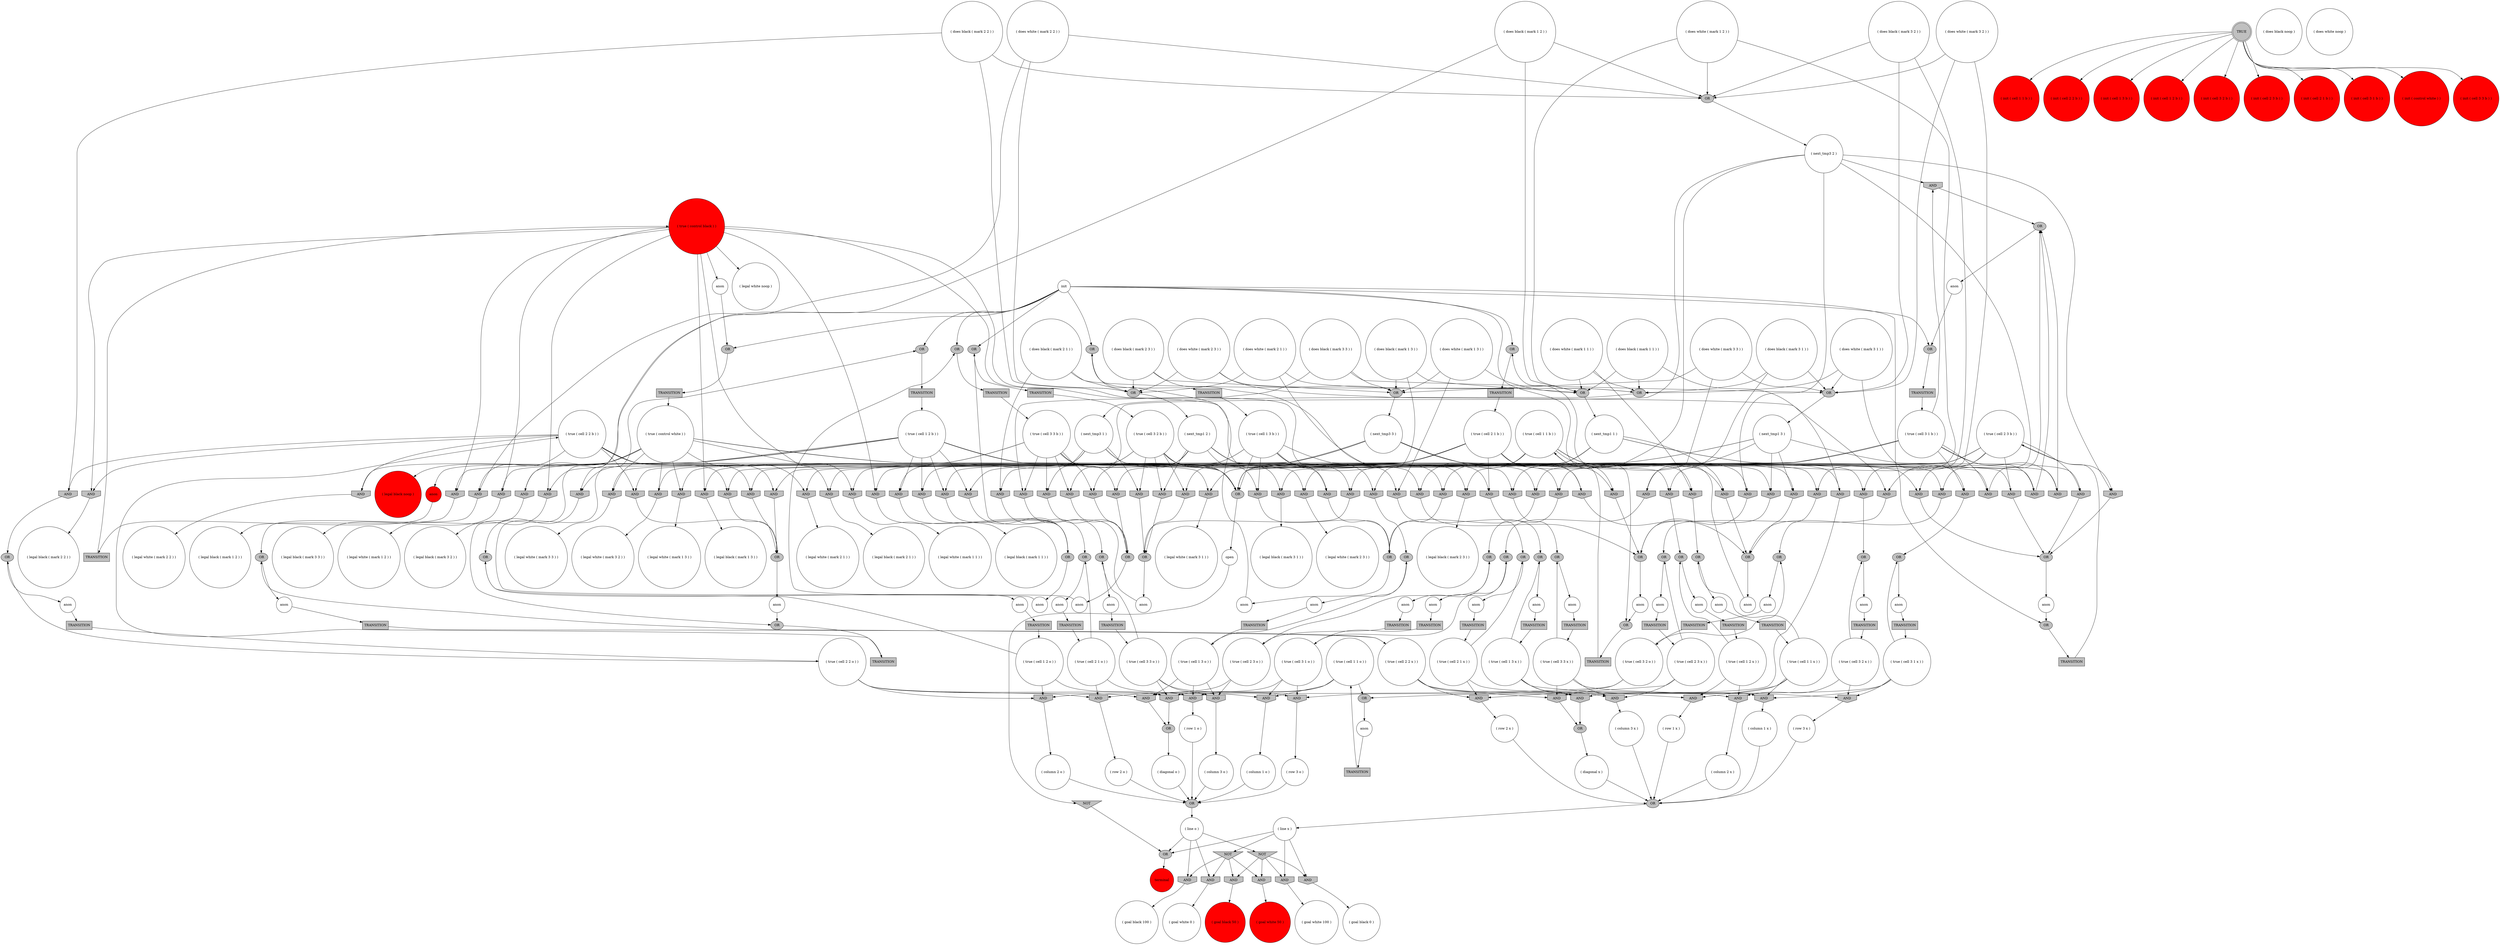 digraph propNet
{
	"@19b7f9a"[shape=invhouse, style= filled, fillcolor=grey, label="AND"]; "@19b7f9a"->"@16a06cf"; 
	"@1636b61"[shape=invhouse, style= filled, fillcolor=grey, label="AND"]; "@1636b61"->"@30773f"; 
	"@1951b97"[shape=invhouse, style= filled, fillcolor=grey, label="AND"]; "@1951b97"->"@a7f5"; 
	"@1d727d4"[shape=ellipse, style= filled, fillcolor=grey, label="OR"]; "@1d727d4"->"@19074c2"; 
	"@1f0bdf4"[shape=invhouse, style= filled, fillcolor=grey, label="AND"]; "@1f0bdf4"->"@1ad2557"; 
	"@137b73f"[shape=circle, style= filled, fillcolor=white, label="( does black ( mark 1 2 ) )"]; "@137b73f"->"@1646f34"; "@137b73f"->"@175a603"; "@137b73f"->"@972e9c"; 
	"@d812d2"[shape=circle, style= filled, fillcolor=white, label="( legal white ( mark 1 1 ) )"]; 
	"@972e9c"[shape=ellipse, style= filled, fillcolor=grey, label="OR"]; "@972e9c"->"@181e4b"; 
	"@37383c"[shape=invhouse, style= filled, fillcolor=grey, label="AND"]; "@37383c"->"@1d1c17a"; 
	"@1602d6e"[shape=ellipse, style= filled, fillcolor=grey, label="OR"]; "@1602d6e"->"@531a79"; 
	"@a318ac"[shape=circle, style= filled, fillcolor=white, label="( true ( cell 1 1 x ) )"]; "@a318ac"->"@f6fe87"; "@a318ac"->"@13757c0"; "@a318ac"->"@194c47c"; "@a318ac"->"@16c8f44"; 
	"@14d404"[shape=box, style= filled, fillcolor=grey, label="TRANSITION"]; "@14d404"->"@5d6e1c"; 
	"@8ac29b"[shape=circle, style= filled, fillcolor=white, label="( column 2 x )"]; "@8ac29b"->"@1f5f911"; 
	"@1821397"[shape=ellipse, style= filled, fillcolor=grey, label="OR"]; "@1821397"->"@1a954fd"; 
	"@136b721"[shape=invhouse, style= filled, fillcolor=grey, label="AND"]; "@136b721"->"@48c113"; 
	"@1b041a7"[shape=invhouse, style= filled, fillcolor=grey, label="AND"]; "@1b041a7"->"@b83a13"; 
	"@8c4694"[shape=invhouse, style= filled, fillcolor=grey, label="AND"]; "@8c4694"->"@f89f7c"; 
	"@177856a"[shape=invhouse, style= filled, fillcolor=grey, label="AND"]; "@177856a"->"@1e9772a"; 
	"@ea32ca"[shape=circle, style= filled, fillcolor=white, label="( legal black ( mark 1 2 ) )"]; 
	"@a33e83"[shape=box, style= filled, fillcolor=grey, label="TRANSITION"]; "@a33e83"->"@a318ac"; 
	"@fdbcdd"[shape=ellipse, style= filled, fillcolor=grey, label="OR"]; "@fdbcdd"->"@139b68c"; 
	"@1749554"[shape=invhouse, style= filled, fillcolor=grey, label="AND"]; "@1749554"->"@fdbcdd"; 
	"@1ab9389"[shape=invhouse, style= filled, fillcolor=grey, label="AND"]; "@1ab9389"->"@139eef9"; 
	"@e218c7"[shape=ellipse, style= filled, fillcolor=grey, label="OR"]; "@e218c7"->"@d1d98"; 
	"@1e955cf"[shape=circle, style= filled, fillcolor=red, label="( goal black 50 )"]; 
	"@181e1a7"[shape=invhouse, style= filled, fillcolor=grey, label="AND"]; "@181e1a7"->"@a53597"; 
	"@141eb66"[shape=circle, style= filled, fillcolor=white, label="( legal black ( mark 1 3 ) )"]; 
	"@16c8f44"[shape=invhouse, style= filled, fillcolor=grey, label="AND"]; "@16c8f44"->"@11b314f"; 
	"@3f8616"[shape=circle, style= filled, fillcolor=white, label="( true ( cell 3 2 x ) )"]; "@3f8616"->"@7e337"; "@3f8616"->"@e59b07"; "@3f8616"->"@8df779"; 
	"@9f5cb6"[shape=circle, style= filled, fillcolor=white, label="( true ( cell 3 1 o ) )"]; "@9f5cb6"->"@11714e3"; "@9f5cb6"->"@1ba1b63"; "@9f5cb6"->"@48c113"; "@9f5cb6"->"@834b4e"; 
	"@1078d2e"[shape=invhouse, style= filled, fillcolor=grey, label="AND"]; "@1078d2e"->"@1e9772a"; 
	"@531a79"[shape=circle, style= filled, fillcolor=white, label="anon"]; "@531a79"->"@6ff338"; 
	"@c9d0e3"[shape=invhouse, style= filled, fillcolor=grey, label="AND"]; "@c9d0e3"->"@1d3b923"; 
	"@812eaa"[shape=circle, style= filled, fillcolor=white, label="( true ( cell 1 3 x ) )"]; "@812eaa"->"@59ffda"; "@812eaa"->"@194c47c"; "@812eaa"->"@15982a3"; "@812eaa"->"@14a10c6"; 
	"@b30a98"[shape=invhouse, style= filled, fillcolor=grey, label="AND"]; "@b30a98"->"@18ff13e"; 
	"@86424"[shape=circle, style= filled, fillcolor=white, label="( row 2 o )"]; "@86424"->"@480991"; 
	"@199bbb5"[shape=ellipse, style= filled, fillcolor=grey, label="OR"]; "@199bbb5"->"@103e35c"; 
	"@2bd204"[shape=invhouse, style= filled, fillcolor=grey, label="AND"]; "@2bd204"->"@eb5875"; 
	"@1552365"[shape=box, style= filled, fillcolor=grey, label="TRANSITION"]; "@1552365"->"@73c9f9"; 
	"@44a675"[shape=box, style= filled, fillcolor=grey, label="TRANSITION"]; "@44a675"->"@15a1afb"; 
	"@a09e93"[shape=circle, style= filled, fillcolor=white, label="( true ( cell 1 2 o ) )"]; "@a09e93"->"@163d7c6"; "@a09e93"->"@83ef4b"; "@a09e93"->"@1602d6e"; 
	"@18c59b8"[shape=invtriangle, style= filled, fillcolor=grey, label="NOT"]; "@18c59b8"->"@b3f92"; "@18c59b8"->"@9d0f46"; "@18c59b8"->"@1fe2fb2"; "@18c59b8"->"@52a1cf"; 
	"@f824c6"[shape=circle, style= filled, fillcolor=white, label="anon"]; "@f824c6"->"@1d727d4"; 
	"@13cc902"[shape=invhouse, style= filled, fillcolor=grey, label="AND"]; "@13cc902"->"@5f97fb"; 
	"@40e000"[shape=ellipse, style= filled, fillcolor=grey, label="OR"]; "@40e000"->"@28a5f0"; 
	"@5d6e1c"[shape=circle, style= filled, fillcolor=white, label="( true ( cell 2 2 b ) )"]; "@5d6e1c"->"@1951b97"; "@5d6e1c"->"@6fbf0a"; "@5d6e1c"->"@1e07666"; "@5d6e1c"->"@166cda1"; "@5d6e1c"->"@8c4694"; "@5d6e1c"->"@1630e58"; "@5d6e1c"->"@11a4866"; "@5d6e1c"->"@c7b61"; "@5d6e1c"->"@863de9"; 
	"@e8a8ad"[shape=circle, style= filled, fillcolor=white, label="( next_tmp3 2 )"]; "@e8a8ad"->"@d84d39"; "@e8a8ad"->"@19b7f9a"; "@e8a8ad"->"@12d2e3"; "@e8a8ad"->"@18ec67a"; "@e8a8ad"->"@19c8b1"; "@e8a8ad"->"@b30a98"; 
	"@1d2db98"[shape=ellipse, style= filled, fillcolor=grey, label="OR"]; "@1d2db98"->"@965226"; 
	"@1eb07a7"[shape=circle, style= filled, fillcolor=white, label="( true ( cell 1 1 o ) )"]; "@1eb07a7"->"@fdbcdd"; "@1eb07a7"->"@83ef4b"; "@1eb07a7"->"@834b4e"; "@1eb07a7"->"@47a9da"; 
	"@1534f1f"[shape=box, style= filled, fillcolor=grey, label="TRANSITION"]; "@1534f1f"->"@3f8616"; 
	"@b1847"[shape=invhouse, style= filled, fillcolor=grey, label="AND"]; "@b1847"->"@1821397"; 
	"@1fe2fb2"[shape=invhouse, style= filled, fillcolor=grey, label="AND"]; "@1fe2fb2"->"@180b341"; 
	"@3d2673"[shape=circle, style= filled, fillcolor=white, label="( true ( cell 1 1 b ) )"]; "@3d2673"->"@1749554"; "@3d2673"->"@704fb1"; "@3d2673"->"@18ec67a"; "@3d2673"->"@161d9d4"; "@3d2673"->"@181e1a7"; "@3d2673"->"@b8e46e"; "@3d2673"->"@6b2d23"; "@3d2673"->"@1630e58"; "@3d2673"->"@1d0f0af"; 
	"@1795529"[shape=circle, style= filled, fillcolor=white, label="( true ( cell 3 1 b ) )"]; "@1795529"->"@d44524"; "@1795529"->"@19b7f9a"; "@1795529"->"@136b721"; "@1795529"->"@5a67a0"; "@1795529"->"@e90383"; "@1795529"->"@1630e58"; "@1795529"->"@cbdb60"; "@1795529"->"@14eeca2"; "@1795529"->"@8ad554"; 
	"@603a30"[shape=circle, style= filled, fillcolor=white, label="( row 1 x )"]; "@603a30"->"@1f5f911"; 
	"@1646f34"[shape=invhouse, style= filled, fillcolor=grey, label="AND"]; "@1646f34"->"@1602d6e"; 
	"@1bdb3ec"[shape=circle, style= filled, fillcolor=white, label="( next_tmp3 1 )"]; "@1bdb3ec"->"@e0e988"; "@1bdb3ec"->"@1a4229d"; "@1bdb3ec"->"@15f1de"; "@1bdb3ec"->"@b1847"; "@1bdb3ec"->"@c7b61"; "@1bdb3ec"->"@41430c"; 
	"@1a165f0"[shape=box, style= filled, fillcolor=grey, label="TRANSITION"]; "@1a165f0"->"@b5a314"; 
	"@b29ce0"[shape=box, style= filled, fillcolor=grey, label="TRANSITION"]; "@b29ce0"->"@699af7"; 
	"@181e4b"[shape=circle, style= filled, fillcolor=white, label="( next_tmp1 1 )"]; "@181e4b"->"@8c4694"; "@181e4b"->"@c9d0e3"; "@181e4b"->"@30caac"; "@181e4b"->"@8ad554"; "@181e4b"->"@2d8ef2"; "@181e4b"->"@2bd204"; 
	"@11b314f"[shape=ellipse, style= filled, fillcolor=grey, label="OR"]; "@11b314f"->"@f04f4d"; 
	"@589001"[shape=invhouse, style= filled, fillcolor=grey, label="AND"]; "@589001"->"@1d3b923"; 
	"@1495913"[shape=circle, style= filled, fillcolor=red, label="anon"]; "@1495913"->"@1ff8f96"; 
	"@1665b"[shape=circle, style= filled, fillcolor=red, label="( goal white 50 )"]; 
	"@dc7281"[shape=circle, style= filled, fillcolor=white, label="anon"]; "@dc7281"->"@2eab16"; 
	"@8e42d0"[shape=circle, style= filled, fillcolor=white, label="( true ( cell 3 3 x ) )"]; "@8e42d0"->"@e59b07"; "@8e42d0"->"@59ffda"; "@8e42d0"->"@16c8f44"; "@8e42d0"->"@11cbcb3"; 
	"@103e35c"[shape=circle, style= filled, fillcolor=white, label="( diagonal o )"]; "@103e35c"->"@480991"; 
	"@1174148"[shape=invhouse, style= filled, fillcolor=grey, label="AND"]; "@1174148"->"@7e337"; 
	"@17fc51f"[shape=invhouse, style= filled, fillcolor=grey, label="AND"]; "@17fc51f"->"@18ff13e"; 
	"@6ade09"[shape=circle, style= filled, fillcolor=white, label="( legal white ( mark 2 1 ) )"]; 
	"@191bbf6"[shape=ellipse, style= filled, fillcolor=grey, label="OR"]; "@191bbf6"->"@1bdb3ec"; 
	"@1ff8f96"[shape=box, style= filled, fillcolor=grey, label="TRANSITION"]; "@1ff8f96"->"@166f7a9"; 
	"@1747f1b"[shape=ellipse, style= filled, fillcolor=grey, label="OR"]; "@1747f1b"->"@12872ac"; 
	"@a8c0d9"[shape=circle, style= filled, fillcolor=white, label="( does white ( mark 3 1 ) )"]; "@a8c0d9"->"@10964ed"; "@a8c0d9"->"@191bbf6"; "@a8c0d9"->"@e90383"; 
	"@f6fe87"[shape=ellipse, style= filled, fillcolor=grey, label="OR"]; "@f6fe87"->"@b84409"; 
	"@518c22"[shape=circle, style= filled, fillcolor=white, label="( true ( cell 2 1 x ) )"]; "@518c22"->"@13757c0"; "@518c22"->"@1d2db98"; "@518c22"->"@14a2616"; 
	"@1b725c2"[shape=invhouse, style= filled, fillcolor=grey, label="AND"]; "@1b725c2"->"@1821397"; 
	"@1c877"[shape=invhouse, style= filled, fillcolor=grey, label="AND"]; "@1c877"->"@1cc2d78"; 
	"@174db03"[shape=circle, style= filled, fillcolor=white, label="( line x )"]; "@174db03"->"@54fd76"; "@174db03"->"@18c59b8"; "@174db03"->"@6d95c8"; "@174db03"->"@1f7f570"; 
	"@f2868a"[shape=invhouse, style= filled, fillcolor=grey, label="AND"]; "@f2868a"->"@16848e6"; 
	"@146ab3f"[shape=invhouse, style= filled, fillcolor=grey, label="AND"]; "@146ab3f"->"@c9d3a0"; 
	"@1f6a18b"[shape=circle, style= filled, fillcolor=red, label="( init ( cell 1 1 b ) )"]; 
	"@79ee07"[shape=circle, style= filled, fillcolor=white, label="( true ( cell 2 1 b ) )"]; "@79ee07"->"@b4de44"; "@79ee07"->"@1c6b167"; "@79ee07"->"@18f889b"; "@79ee07"->"@19c8b1"; "@79ee07"->"@589001"; "@79ee07"->"@c9d0e3"; "@79ee07"->"@1630e58"; "@79ee07"->"@37383c"; "@79ee07"->"@585287"; 
	"@7198f1"[shape=circle, style= filled, fillcolor=white, label="( does white ( mark 3 3 ) )"]; "@7198f1"->"@191c0a3"; "@7198f1"->"@10964ed"; "@7198f1"->"@1767e9"; 
	"@13a15ba"[shape=box, style= filled, fillcolor=grey, label="TRANSITION"]; "@13a15ba"->"@518c22"; 
	"@d64256"[shape=box, style= filled, fillcolor=grey, label="TRANSITION"]; "@d64256"->"@5d43b8"; 
	"@4c6ccd"[shape=ellipse, style= filled, fillcolor=grey, label="OR"]; "@4c6ccd"->"@17f5edb"; 
	"@1f7f570"[shape=ellipse, style= filled, fillcolor=grey, label="OR"]; "@1f7f570"->"@1b39921"; 
	"@d01c58"[shape=circle, style= filled, fillcolor=white, label="anon"]; "@d01c58"->"@10ac217"; 
	"@cabe5b"[shape=ellipse, style= filled, fillcolor=grey, label="OR"]; "@cabe5b"->"@7676df"; 
	"@1b39921"[shape=circle, style= filled, fillcolor=red, label="terminal"]; 
	"@14a33de"[shape=box, style= filled, fillcolor=grey, label="TRANSITION"]; "@14a33de"->"@8e42d0"; 
	"@c53250"[shape=invhouse, style= filled, fillcolor=grey, label="AND"]; "@c53250"->"@702d88"; 
	"@1b07b2a"[shape=circle, style= filled, fillcolor=white, label="( does black ( mark 2 1 ) )"]; "@1b07b2a"->"@e218c7"; "@1b07b2a"->"@191bbf6"; "@1b07b2a"->"@37383c"; 
	"@30caac"[shape=invhouse, style= filled, fillcolor=grey, label="AND"]; "@30caac"->"@702d88"; 
	"@1752fe8"[shape=box, style= filled, fillcolor=grey, label="TRANSITION"]; "@1752fe8"->"@d9cf50"; 
	"@699af7"[shape=circle, style= filled, fillcolor=white, label="( true ( control white ) )"]; "@699af7"->"@4d214e"; "@699af7"->"@945f27"; "@699af7"->"@18f889b"; "@699af7"->"@7d8a88"; "@699af7"->"@161d9d4"; "@699af7"->"@1c877"; "@699af7"->"@1495913"; "@699af7"->"@14adca6"; "@699af7"->"@14eeca2"; "@699af7"->"@13cc902"; "@699af7"->"@863de9"; 
	"@eb5875"[shape=ellipse, style= filled, fillcolor=grey, label="OR"]; "@eb5875"->"@1fcbcb3"; 
	"@869419"[shape=circle, style= filled, fillcolor=white, label="( row 3 x )"]; "@869419"->"@1f5f911"; 
	"@1c6b167"[shape=invhouse, style= filled, fillcolor=grey, label="AND"]; "@1c6b167"->"@1d2db98"; 
	"@17b73da"[shape=invhouse, style= filled, fillcolor=grey, label="AND"]; "@17b73da"->"@b31647"; 
	"@163d7c6"[shape=invhouse, style= filled, fillcolor=grey, label="AND"]; "@163d7c6"->"@1b8dc7c"; 
	"@5ddcfb"[shape=box, style= filled, fillcolor=grey, label="TRANSITION"]; "@5ddcfb"->"@1f46948"; 
	"@19c8b1"[shape=invhouse, style= filled, fillcolor=grey, label="AND"]; "@19c8b1"->"@1d3b923"; 
	"@7676df"[shape=circle, style= filled, fillcolor=white, label="anon"]; "@7676df"->"@1961d7f"; 
	"@bb3c10"[shape=circle, style= filled, fillcolor=white, label="( row 3 o )"]; "@bb3c10"->"@480991"; 
	"@1d1c17a"[shape=ellipse, style= filled, fillcolor=grey, label="OR"]; "@1d1c17a"->"@11f915"; 
	"@b83a13"[shape=ellipse, style= filled, fillcolor=grey, label="OR"]; "@b83a13"->"@1cf9e0d"; 
	"@1ae8f03"[shape=circle, style= filled, fillcolor=white, label="( true ( cell 3 3 b ) )"]; "@1ae8f03"->"@d84d39"; "@1ae8f03"->"@191c0a3"; "@1ae8f03"->"@7d8a88"; "@1ae8f03"->"@244993"; "@1ae8f03"->"@abadf3"; "@1ae8f03"->"@1a4229d"; "@1ae8f03"->"@1630e58"; "@1ae8f03"->"@18bb0e5"; "@1ae8f03"->"@2bd204"; 
	"@965226"[shape=circle, style= filled, fillcolor=white, label="anon"]; "@965226"->"@13a15ba"; 
	"@1bb610b"[shape=circle, style= filled, fillcolor=white, label="( does black ( mark 1 3 ) )"]; "@1bb610b"->"@1b041a7"; "@1bb610b"->"@972e9c"; "@1bb610b"->"@1767e9"; 
	"@b84409"[shape=circle, style= filled, fillcolor=white, label="anon"]; "@b84409"->"@a33e83"; 
	"@18ff13e"[shape=ellipse, style= filled, fillcolor=grey, label="OR"]; "@18ff13e"->"@f32bf4"; 
	"@1cc2d78"[shape=circle, style= filled, fillcolor=white, label="( legal white ( mark 1 3 ) )"]; 
	"@161d9d4"[shape=invhouse, style= filled, fillcolor=grey, label="AND"]; "@161d9d4"->"@d812d2"; 
	"@1c8b97e"[shape=invhouse, style= filled, fillcolor=grey, label="AND"]; "@1c8b97e"->"@ea32ca"; 
	"@11e37a9"[shape=box, style= filled, fillcolor=grey, label="TRANSITION"]; "@11e37a9"->"@1c1947d"; 
	"@16a51d0"[shape=circle, style= filled, fillcolor=white, label="( true ( cell 3 3 o ) )"]; "@16a51d0"->"@cabe5b"; "@16a51d0"->"@1636b61"; "@16a51d0"->"@11714e3"; "@16a51d0"->"@47a9da"; 
	"@b4680e"[shape=circle, style= filled, fillcolor=white, label="( true ( cell 1 3 o ) )"]; "@b4680e"->"@1636b61"; "@b4680e"->"@83ef4b"; "@b4680e"->"@1ba1b63"; "@b4680e"->"@b83a13"; 
	"@b8f404"[shape=circle, style= filled, fillcolor=white, label="( legal white ( mark 2 2 ) )"]; 
	"@1f46948"[shape=circle, style= filled, fillcolor=white, label="( true ( cell 3 1 x ) )"]; "@1f46948"->"@40e000"; "@1f46948"->"@e59b07"; "@1f46948"->"@13757c0"; "@1f46948"->"@14a10c6"; 
	"@9a9e24"[shape=circle, style= filled, fillcolor=white, label="( goal white 100 )"]; 
	"@607cdf"[shape=invhouse, style= filled, fillcolor=grey, label="AND"]; "@607cdf"->"@4c6ccd"; 
	"@180b341"[shape=circle, style= filled, fillcolor=white, label="( goal white 0 )"]; 
	"@1e9772a"[shape=ellipse, style= filled, fillcolor=grey, label="OR"]; "@1e9772a"->"@f824c6"; 
	"@17f0d3"[shape=circle, style= filled, fillcolor=white, label="( legal black ( mark 3 1 ) )"]; 
	"@166cda1"[shape=invhouse, style= filled, fillcolor=grey, label="AND"]; "@166cda1"->"@1013efe"; 
	"@1cded0a"[shape=invhouse, style= filled, fillcolor=grey, label="AND"]; "@1cded0a"->"@1821397"; 
	"@953452"[shape=ellipse, style= filled, fillcolor=grey, label="OR"]; "@953452"->"@14d404"; 
	"@f82034"[shape=circle, style= filled, fillcolor=white, label="( does black ( mark 1 1 ) )"]; "@f82034"->"@1749554"; "@f82034"->"@191bbf6"; "@f82034"->"@972e9c"; 
	"@166f7a9"[shape=circle, style= filled, fillcolor=red, label="( true ( control black ) )"]; "@166f7a9"->"@17c76ae"; "@166f7a9"->"@f77d64"; "@166f7a9"->"@1f0bdf4"; "@166f7a9"->"@1c8b97e"; "@166f7a9"->"@181e1a7"; "@166f7a9"->"@4dad2a"; "@166f7a9"->"@166cda1"; "@166f7a9"->"@abadf3"; "@166f7a9"->"@146ab3f"; "@166f7a9"->"@5a67a0"; "@166f7a9"->"@585287"; 
	"@d55e07"[shape=ellipse, style= filled, fillcolor=grey, label="OR"]; "@d55e07"->"@4649c2"; 
	"@1b17762"[shape=circle, style= filled, fillcolor=red, label="( init ( cell 2 2 b ) )"]; 
	"@15cd98a"[shape=circle, style= filled, fillcolor=white, label="( true ( cell 2 2 x ) )"]; "@15cd98a"->"@8df779"; "@15cd98a"->"@16c8f44"; "@15cd98a"->"@14a2616"; "@15cd98a"->"@14a10c6"; "@15cd98a"->"@a69849"; 
	"@b8e46e"[shape=invhouse, style= filled, fillcolor=grey, label="AND"]; "@b8e46e"->"@f6fe87"; 
	"@9aea4d"[shape=invtriangle, style= filled, fillcolor=grey, label="NOT"]; "@9aea4d"->"@54fd76"; "@9aea4d"->"@6d95c8"; "@9aea4d"->"@9d0f46"; "@9aea4d"->"@52a1cf"; 
	"@1ba1b63"[shape=invhouse, style= filled, fillcolor=grey, label="AND"]; "@1ba1b63"->"@199bbb5"; 
	"@f3802f"[shape=circle, style= filled, fillcolor=white, label="anon"]; "@f3802f"->"@14a33de"; 
	"@2d8ef2"[shape=invhouse, style= filled, fillcolor=grey, label="AND"]; "@2d8ef2"->"@18ff13e"; 
	"@585287"[shape=invhouse, style= filled, fillcolor=grey, label="AND"]; "@585287"->"@8779f4"; 
	"@1f5f911"[shape=ellipse, style= filled, fillcolor=grey, label="OR"]; "@1f5f911"->"@174db03"; 
	"@3d34d4"[shape=circle, style= filled, fillcolor=red, label="( init ( cell 1 3 b ) )"]; 
	"@1961d7f"[shape=box, style= filled, fillcolor=grey, label="TRANSITION"]; "@1961d7f"->"@16a51d0"; 
	"@a69849"[shape=ellipse, style= filled, fillcolor=grey, label="OR"]; "@a69849"->"@3c0518"; 
	"@b4de44"[shape=invhouse, style= filled, fillcolor=grey, label="AND"]; "@b4de44"->"@1d3b923"; 
	"@1d3b923"[shape=ellipse, style= filled, fillcolor=grey, label="OR"]; "@1d3b923"->"@d01c58"; 
	"@12d2e3"[shape=invhouse, style= filled, fillcolor=grey, label="AND"]; "@12d2e3"->"@1e9772a"; 
	"@16adf98"[shape=circle, style= filled, fillcolor=red, label="( init ( cell 1 2 b ) )"]; 
	"@b31647"[shape=ellipse, style= filled, fillcolor=grey, label="OR"]; "@b31647"->"@ff537a"; 
	"@7d8a88"[shape=invhouse, style= filled, fillcolor=grey, label="AND"]; "@7d8a88"->"@1aaa95d"; 
	"@1aaa95d"[shape=circle, style= filled, fillcolor=white, label="( legal white ( mark 3 3 ) )"]; 
	"@13757c0"[shape=invhouse, style= filled, fillcolor=grey, label="AND"]; "@13757c0"->"@32939e"; 
	"@1ad2557"[shape=circle, style= filled, fillcolor=white, label="( legal black ( mark 2 3 ) )"]; 
	"@13597ce"[shape=circle, style= filled, fillcolor=white, label="( does black noop )"]; 
	"@1fbc307"[shape=circle, style= filled, fillcolor=white, label="init"]; "@1fbc307"->"@d55e07"; "@1fbc307"->"@1d727d4"; "@1fbc307"->"@1f1fa92"; "@1fbc307"->"@1fa867f"; "@1fbc307"->"@953452"; "@1fbc307"->"@106102e"; "@1fbc307"->"@9e1b76"; "@1fbc307"->"@103cc4e"; "@1fbc307"->"@10ac217"; "@1fbc307"->"@1747f1b"; 
	"@867478"[shape=circle, style= filled, fillcolor=white, label="( true ( cell 1 2 b ) )"]; "@867478"->"@1646f34"; "@867478"->"@1b214b2"; "@867478"->"@945f27"; "@867478"->"@1b725c2"; "@867478"->"@1c8b97e"; "@867478"->"@1cded0a"; "@867478"->"@f2868a"; "@867478"->"@1630e58"; "@867478"->"@b1847"; 
	"@78bd78"[shape=circle, style= filled, fillcolor=white, label="( does white ( mark 2 1 ) )"]; "@78bd78"->"@1c6b167"; "@78bd78"->"@e218c7"; "@78bd78"->"@191bbf6"; 
	"@c5cbc5"[shape=circle, style= filled, fillcolor=white, label="( legal white ( mark 2 3 ) )"]; 
	"@1b214b2"[shape=invhouse, style= filled, fillcolor=grey, label="AND"]; "@1b214b2"->"@1821397"; 
	"@4d214e"[shape=invhouse, style= filled, fillcolor=grey, label="AND"]; "@4d214e"->"@c5cbc5"; 
	"@e213e6"[shape=circle, style= filled, fillcolor=white, label="open"]; "@e213e6"->"@8d05ba"; 
	"@11f915"[shape=circle, style= filled, fillcolor=white, label="anon"]; "@11f915"->"@129bc55"; 
	"@f32bf4"[shape=circle, style= filled, fillcolor=white, label="anon"]; "@f32bf4"->"@9e1b76"; 
	"@185fa8d"[shape=circle, style= filled, fillcolor=red, label="( init ( cell 3 2 b ) )"]; 
	"@30773f"[shape=circle, style= filled, fillcolor=white, label="( column 3 o )"]; "@30773f"->"@480991"; 
	"@4e275e"[shape=circle, style= filled, fillcolor=white, label="anon"]; "@4e275e"->"@e0b997"; 
	"@18f889b"[shape=invhouse, style= filled, fillcolor=grey, label="AND"]; "@18f889b"->"@6ade09"; 
	"@1a370c"[shape=circle, style= filled, fillcolor=white, label="anon"]; "@1a370c"->"@11e37a9"; 
	"@19a108c"[shape=ellipse, style= filled, fillcolor=grey, label="OR"]; "@19a108c"->"@1ba4c00"; 
	"@1fbf0e2"[shape=circle, style= filled, fillcolor=white, label="( does black ( mark 3 2 ) )"]; "@1fbf0e2"->"@1ab9389"; "@1fbf0e2"->"@10964ed"; "@1fbf0e2"->"@175a603"; 
	"@b083ab"[shape=box, style= filled, fillcolor=grey, label="TRANSITION"]; "@b083ab"->"@1eb07a7"; 
	"@13cac21"[shape=circle, style= filled, fillcolor=white, label="( does white ( mark 2 3 ) )"]; "@13cac21"->"@e218c7"; "@13cac21"->"@1767e9"; "@13cac21"->"@607cdf"; 
	"@10ac217"[shape=ellipse, style= filled, fillcolor=grey, label="OR"]; "@10ac217"->"@637927"; 
	"@184fc9b"[shape=circle, style= filled, fillcolor=white, label="anon"]; "@184fc9b"->"@1747f1b"; 
	"@54fd76"[shape=invhouse, style= filled, fillcolor=grey, label="AND"]; "@54fd76"->"@17420e0"; 
	"@3c0518"[shape=circle, style= filled, fillcolor=white, label="anon"]; "@3c0518"->"@1bbc289"; 
	"@69034c"[shape=circle, style= filled, fillcolor=white, label="( does black ( mark 3 3 ) )"]; "@69034c"->"@10964ed"; "@69034c"->"@1767e9"; "@69034c"->"@18bb0e5"; 
	"@1489460"[shape=circle, style= filled, fillcolor=white, label="( does white ( mark 2 2 ) )"]; "@1489460"->"@e218c7"; "@1489460"->"@175a603"; "@1489460"->"@11a4866"; 
	"@106102e"[shape=ellipse, style= filled, fillcolor=grey, label="OR"]; "@106102e"->"@17c3a91"; 
	"@1e2d6cf"[shape=doublecircle, style= filled, fillcolor=grey, label="TRUE"]; "@1e2d6cf"->"@16adf98"; "@1e2d6cf"->"@4961ab"; "@1e2d6cf"->"@1b17762"; "@1e2d6cf"->"@1b06e73"; "@1e2d6cf"->"@12df049"; "@1e2d6cf"->"@12d84ca"; "@1e2d6cf"->"@185fa8d"; "@1e2d6cf"->"@3d34d4"; "@1e2d6cf"->"@100ea4c"; "@1e2d6cf"->"@1f6a18b"; 
	"@5f3b70"[shape=circle, style= filled, fillcolor=white, label="( next_tmp1 3 )"]; "@5f3b70"->"@17fc51f"; "@5f3b70"->"@704fb1"; "@5f3b70"->"@6fbf0a"; "@5f3b70"->"@1b725c2"; "@5f3b70"->"@589001"; "@5f3b70"->"@177856a"; 
	"@7e337"[shape=ellipse, style= filled, fillcolor=grey, label="OR"]; "@7e337"->"@bed149"; 
	"@a53597"[shape=circle, style= filled, fillcolor=white, label="( legal black ( mark 1 1 ) )"]; 
	"@1bbc289"[shape=box, style= filled, fillcolor=grey, label="TRANSITION"]; "@1bbc289"->"@15cd98a"; 
	"@191c0a3"[shape=invhouse, style= filled, fillcolor=grey, label="AND"]; "@191c0a3"->"@11cbcb3"; 
	"@b91b8a"[shape=circle, style= filled, fillcolor=white, label="( true ( cell 3 2 b ) )"]; "@b91b8a"->"@1ab9389"; "@b91b8a"->"@c53250"; "@b91b8a"->"@15c3cab"; "@b91b8a"->"@e0e988"; "@b91b8a"->"@146ab3f"; "@b91b8a"->"@1630e58"; "@b91b8a"->"@30caac"; "@b91b8a"->"@13cc902"; "@b91b8a"->"@1174148"; 
	"@18610b5"[shape=box, style= filled, fillcolor=grey, label="TRANSITION"]; "@18610b5"->"@867478"; 
	"@8d05ba"[shape=invtriangle, style= filled, fillcolor=grey, label="NOT"]; "@8d05ba"->"@1f7f570"; 
	"@2eab16"[shape=box, style= filled, fillcolor=grey, label="TRANSITION"]; "@2eab16"->"@812eaa"; 
	"@1a4229d"[shape=invhouse, style= filled, fillcolor=grey, label="AND"]; "@1a4229d"->"@eb5875"; 
	"@1630e58"[shape=ellipse, style= filled, fillcolor=grey, label="OR"]; "@1630e58"->"@e213e6"; 
	"@12e8213"[shape=circle, style= filled, fillcolor=white, label="( does black ( mark 2 2 ) )"]; "@12e8213"->"@1951b97"; "@12e8213"->"@e218c7"; "@12e8213"->"@175a603"; 
	"@124201b"[shape=circle, style= filled, fillcolor=white, label="( goal black 100 )"]; 
	"@637927"[shape=box, style= filled, fillcolor=grey, label="TRANSITION"]; "@637927"->"@79ee07"; 
	"@6b2d23"[shape=invhouse, style= filled, fillcolor=grey, label="AND"]; "@6b2d23"->"@19a108c"; 
	"@100ea4c"[shape=circle, style= filled, fillcolor=red, label="( init ( cell 3 3 b ) )"]; 
	"@12bfe66"[shape=circle, style= filled, fillcolor=white, label="( next_tmp3 3 )"]; "@12bfe66"->"@b4de44"; "@12bfe66"->"@d44524"; "@12bfe66"->"@1b214b2"; "@12bfe66"->"@1e07666"; "@12bfe66"->"@15c3cab"; "@12bfe66"->"@6b2d23"; 
	"@41430c"[shape=invhouse, style= filled, fillcolor=grey, label="AND"]; "@41430c"->"@1e9772a"; 
	"@103cc4e"[shape=ellipse, style= filled, fillcolor=grey, label="OR"]; "@103cc4e"->"@167701a"; 
	"@1fcbcb3"[shape=circle, style= filled, fillcolor=white, label="anon"]; "@1fcbcb3"->"@106102e"; 
	"@19074c2"[shape=box, style= filled, fillcolor=grey, label="TRANSITION"]; "@19074c2"->"@1ded002"; 
	"@1ee76ba"[shape=circle, style= filled, fillcolor=white, label="( column 3 x )"]; "@1ee76ba"->"@1f5f911"; 
	"@1a954fd"[shape=circle, style= filled, fillcolor=white, label="anon"]; "@1a954fd"->"@1fa867f"; 
	"@6ff338"[shape=box, style= filled, fillcolor=grey, label="TRANSITION"]; "@6ff338"->"@a09e93"; 
	"@abadf3"[shape=invhouse, style= filled, fillcolor=grey, label="AND"]; "@abadf3"->"@de5128"; 
	"@48c113"[shape=ellipse, style= filled, fillcolor=grey, label="OR"]; "@48c113"->"@4e275e"; 
	"@14a2616"[shape=invhouse, style= filled, fillcolor=grey, label="AND"]; "@14a2616"->"@195a66b"; 
	"@e999b7"[shape=circle, style= filled, fillcolor=white, label="( does white ( mark 3 2 ) )"]; "@e999b7"->"@10964ed"; "@e999b7"->"@175a603"; "@e999b7"->"@1174148"; 
	"@17ecc1e"[shape=invhouse, style= filled, fillcolor=grey, label="AND"]; "@17ecc1e"->"@86424"; 
	"@1f1fa92"[shape=ellipse, style= filled, fillcolor=grey, label="OR"]; "@1f1fa92"->"@b29ce0"; 
	"@12df049"[shape=circle, style= filled, fillcolor=red, label="( init ( cell 3 1 b ) )"]; 
	"@6fbf0a"[shape=invhouse, style= filled, fillcolor=grey, label="AND"]; "@6fbf0a"->"@f89f7c"; 
	"@4dad2a"[shape=circle, style= filled, fillcolor=white, label="anon"]; "@4dad2a"->"@1f1fa92"; 
	"@e0e988"[shape=invhouse, style= filled, fillcolor=grey, label="AND"]; "@e0e988"->"@702d88"; 
	"@c9d3a0"[shape=circle, style= filled, fillcolor=white, label="( legal black ( mark 3 2 ) )"]; 
	"@e90383"[shape=invhouse, style= filled, fillcolor=grey, label="AND"]; "@e90383"->"@40e000"; 
	"@11f2e73"[shape=circle, style= filled, fillcolor=white, label="( does black ( mark 2 3 ) )"]; "@11f2e73"->"@17b73da"; "@11f2e73"->"@e218c7"; "@11f2e73"->"@1767e9"; 
	"@c7b61"[shape=invhouse, style= filled, fillcolor=grey, label="AND"]; "@c7b61"->"@f89f7c"; 
	"@18bb0e5"[shape=invhouse, style= filled, fillcolor=grey, label="AND"]; "@18bb0e5"->"@cabe5b"; 
	"@863de9"[shape=invhouse, style= filled, fillcolor=grey, label="AND"]; "@863de9"->"@b8f404"; 
	"@142dc30"[shape=circle, style= filled, fillcolor=white, label="( does black ( mark 3 1 ) )"]; "@142dc30"->"@10964ed"; "@142dc30"->"@191bbf6"; "@142dc30"->"@136b721"; 
	"@8779f4"[shape=circle, style= filled, fillcolor=white, label="( legal black ( mark 2 1 ) )"]; 
	"@175a603"[shape=ellipse, style= filled, fillcolor=grey, label="OR"]; "@175a603"->"@e8a8ad"; 
	"@e0b997"[shape=box, style= filled, fillcolor=grey, label="TRANSITION"]; "@e0b997"->"@9f5cb6"; 
	"@129bc55"[shape=box, style= filled, fillcolor=grey, label="TRANSITION"]; "@129bc55"->"@14142c8"; 
	"@11a4866"[shape=invhouse, style= filled, fillcolor=grey, label="AND"]; "@11a4866"->"@a69849"; 
	"@167701a"[shape=box, style= filled, fillcolor=grey, label="TRANSITION"]; "@167701a"->"@3d2673"; 
	"@1d0f0af"[shape=invhouse, style= filled, fillcolor=grey, label="AND"]; "@1d0f0af"->"@19a108c"; 
	"@59ffda"[shape=invhouse, style= filled, fillcolor=grey, label="AND"]; "@59ffda"->"@1ee76ba"; 
	"@1b31637"[shape=circle, style= filled, fillcolor=white, label="( does white ( mark 1 3 ) )"]; "@1b31637"->"@11692a2"; "@1b31637"->"@972e9c"; "@1b31637"->"@1767e9"; 
	"@4649c2"[shape=box, style= filled, fillcolor=grey, label="TRANSITION"]; "@4649c2"->"@b91b8a"; 
	"@12872ac"[shape=box, style= filled, fillcolor=grey, label="TRANSITION"]; "@12872ac"->"@1795529"; 
	"@f89f7c"[shape=ellipse, style= filled, fillcolor=grey, label="OR"]; "@f89f7c"->"@16680be"; 
	"@ff537a"[shape=circle, style= filled, fillcolor=white, label="anon"]; "@ff537a"->"@d64256"; 
	"@1fa867f"[shape=ellipse, style= filled, fillcolor=grey, label="OR"]; "@1fa867f"->"@18610b5"; 
	"@1dfea59"[shape=circle, style= filled, fillcolor=white, label="( legal white ( mark 3 1 ) )"]; 
	"@1e07666"[shape=invhouse, style= filled, fillcolor=grey, label="AND"]; "@1e07666"->"@f89f7c"; 
	"@d9cf50"[shape=circle, style= filled, fillcolor=white, label="( true ( cell 1 2 x ) )"]; "@d9cf50"->"@8df779"; "@d9cf50"->"@194c47c"; "@d9cf50"->"@16848e6"; 
	"@14142c8"[shape=circle, style= filled, fillcolor=white, label="( true ( cell 2 1 o ) )"]; "@14142c8"->"@17ecc1e"; "@14142c8"->"@1d1c17a"; "@14142c8"->"@834b4e"; 
	"@73c9f9"[shape=circle, style= filled, fillcolor=white, label="( true ( cell 2 2 o ) )"]; "@73c9f9"->"@17ecc1e"; "@73c9f9"->"@163d7c6"; "@73c9f9"->"@a7f5"; "@73c9f9"->"@1ba1b63"; "@73c9f9"->"@47a9da"; 
	"@14a10c6"[shape=invhouse, style= filled, fillcolor=grey, label="AND"]; "@14a10c6"->"@11b314f"; 
	"@16848e6"[shape=ellipse, style= filled, fillcolor=grey, label="OR"]; "@16848e6"->"@14f308f"; 
	"@77988"[shape=circle, style= filled, fillcolor=white, label="( does white ( mark 1 2 ) )"]; "@77988"->"@175a603"; "@77988"->"@f2868a"; "@77988"->"@972e9c"; 
	"@1609cf2"[shape=circle, style= filled, fillcolor=white, label="( legal white ( mark 1 2 ) )"]; 
	"@f77d64"[shape=circle, style= filled, fillcolor=white, label="( legal white noop )"]; 
	"@17420e0"[shape=circle, style= filled, fillcolor=white, label="( goal black 0 )"]; 
	"@d1d98"[shape=circle, style= filled, fillcolor=white, label="( next_tmp1 2 )"]; "@d1d98"->"@c53250"; "@d1d98"->"@244993"; "@d1d98"->"@1cded0a"; "@d1d98"->"@1078d2e"; "@d1d98"->"@cbdb60"; "@d1d98"->"@1d0f0af"; 
	"@b3f92"[shape=invhouse, style= filled, fillcolor=grey, label="AND"]; "@b3f92"->"@124201b"; 
	"@52a1cf"[shape=invhouse, style= filled, fillcolor=grey, label="AND"]; "@52a1cf"->"@1e955cf"; 
	"@47a9da"[shape=invhouse, style= filled, fillcolor=grey, label="AND"]; "@47a9da"->"@199bbb5"; 
	"@581bc6"[shape=circle, style= filled, fillcolor=white, label="( column 1 o )"]; "@581bc6"->"@480991"; 
	"@4247e2"[shape=box, style= filled, fillcolor=grey, label="TRANSITION"]; "@4247e2"->"@b4680e"; 
	"@b5a314"[shape=circle, style= filled, fillcolor=white, label="( true ( cell 2 3 b ) )"]; "@b5a314"->"@17fc51f"; "@b5a314"->"@17b73da"; "@b5a314"->"@4d214e"; "@b5a314"->"@1f0bdf4"; "@b5a314"->"@1630e58"; "@b5a314"->"@b30a98"; "@b5a314"->"@15f1de"; "@b5a314"->"@607cdf"; "@b5a314"->"@2d8ef2"; 
	"@15a1afb"[shape=circle, style= filled, fillcolor=white, label="( true ( cell 2 3 x ) )"]; "@15a1afb"->"@4c6ccd"; "@15a1afb"->"@59ffda"; "@15a1afb"->"@14a2616"; 
	"@17f5edb"[shape=circle, style= filled, fillcolor=white, label="anon"]; "@17f5edb"->"@44a675"; 
	"@5f97fb"[shape=circle, style= filled, fillcolor=white, label="( legal white ( mark 3 2 ) )"]; 
	"@16a06cf"[shape=ellipse, style= filled, fillcolor=grey, label="OR"]; "@16a06cf"->"@184fc9b"; 
	"@6d95c8"[shape=invhouse, style= filled, fillcolor=grey, label="AND"]; "@6d95c8"->"@9a9e24"; 
	"@cbdb60"[shape=invhouse, style= filled, fillcolor=grey, label="AND"]; "@cbdb60"->"@16a06cf"; 
	"@32939e"[shape=circle, style= filled, fillcolor=white, label="( column 1 x )"]; "@32939e"->"@1f5f911"; 
	"@11cbcb3"[shape=ellipse, style= filled, fillcolor=grey, label="OR"]; "@11cbcb3"->"@f3802f"; 
	"@1f9a44a"[shape=circle, style= filled, fillcolor=white, label="anon"]; "@1f9a44a"->"@d55e07"; 
	"@945f27"[shape=invhouse, style= filled, fillcolor=grey, label="AND"]; "@945f27"->"@1609cf2"; 
	"@e6ad52"[shape=circle, style= filled, fillcolor=white, label="( line o )"]; "@e6ad52"->"@1f7f570"; "@e6ad52"->"@9aea4d"; "@e6ad52"->"@b3f92"; "@e6ad52"->"@1fe2fb2"; 
	"@11692a2"[shape=invhouse, style= filled, fillcolor=grey, label="AND"]; "@11692a2"->"@15982a3"; 
	"@139b68c"[shape=circle, style= filled, fillcolor=white, label="anon"]; "@139b68c"->"@b083ab"; 
	"@244993"[shape=invhouse, style= filled, fillcolor=grey, label="AND"]; "@244993"->"@eb5875"; 
	"@1ba4c00"[shape=circle, style= filled, fillcolor=white, label="anon"]; "@1ba4c00"->"@103cc4e"; 
	"@1c1947d"[shape=circle, style= filled, fillcolor=white, label="( true ( cell 3 2 o ) )"]; "@1c1947d"->"@139eef9"; "@1c1947d"->"@11714e3"; "@1c1947d"->"@163d7c6"; 
	"@f04f4d"[shape=circle, style= filled, fillcolor=white, label="( diagonal x )"]; "@f04f4d"->"@1f5f911"; 
	"@14f308f"[shape=circle, style= filled, fillcolor=white, label="anon"]; "@14f308f"->"@1752fe8"; 
	"@139eef9"[shape=ellipse, style= filled, fillcolor=grey, label="OR"]; "@139eef9"->"@1a370c"; 
	"@704fb1"[shape=invhouse, style= filled, fillcolor=grey, label="AND"]; "@704fb1"->"@19a108c"; 
	"@1cf9e0d"[shape=circle, style= filled, fillcolor=white, label="anon"]; "@1cf9e0d"->"@4247e2"; 
	"@1b06e73"[shape=circle, style= filled, fillcolor=red, label="( init ( cell 2 1 b ) )"]; 
	"@1b8dc7c"[shape=circle, style= filled, fillcolor=white, label="( column 2 o )"]; "@1b8dc7c"->"@480991"; 
	"@83ef4b"[shape=invhouse, style= filled, fillcolor=grey, label="AND"]; "@83ef4b"->"@1478c94"; 
	"@7b3db2"[shape=circle, style= filled, fillcolor=white, label="anon"]; "@7b3db2"->"@1552365"; 
	"@15f1de"[shape=invhouse, style= filled, fillcolor=grey, label="AND"]; "@15f1de"->"@18ff13e"; 
	"@a7e56b"[shape=circle, style= filled, fillcolor=white, label="( does white ( mark 1 1 ) )"]; "@a7e56b"->"@b8e46e"; "@a7e56b"->"@191bbf6"; "@a7e56b"->"@972e9c"; 
	"@834b4e"[shape=invhouse, style= filled, fillcolor=grey, label="AND"]; "@834b4e"->"@581bc6"; 
	"@17c76ae"[shape=invhouse, style= filled, fillcolor=grey, label="AND"]; "@17c76ae"->"@141eb66"; 
	"@1478c94"[shape=circle, style= filled, fillcolor=white, label="( row 1 o )"]; "@1478c94"->"@480991"; 
	"@16680be"[shape=circle, style= filled, fillcolor=white, label="anon"]; "@16680be"->"@953452"; 
	"@28a5f0"[shape=circle, style= filled, fillcolor=white, label="anon"]; "@28a5f0"->"@5ddcfb"; 
	"@480991"[shape=ellipse, style= filled, fillcolor=grey, label="OR"]; "@480991"->"@e6ad52"; 
	"@9d0f46"[shape=invhouse, style= filled, fillcolor=grey, label="AND"]; "@9d0f46"->"@1665b"; 
	"@1ded002"[shape=circle, style= filled, fillcolor=white, label="( true ( cell 1 3 b ) )"]; "@1ded002"->"@12d2e3"; "@1ded002"->"@17c76ae"; "@1ded002"->"@11692a2"; "@1ded002"->"@1c877"; "@1ded002"->"@1b041a7"; "@1ded002"->"@1078d2e"; "@1ded002"->"@1630e58"; "@1ded002"->"@177856a"; "@1ded002"->"@41430c"; 
	"@8ad554"[shape=invhouse, style= filled, fillcolor=grey, label="AND"]; "@8ad554"->"@16a06cf"; 
	"@d84d39"[shape=invhouse, style= filled, fillcolor=grey, label="AND"]; "@d84d39"->"@eb5875"; 
	"@e59b07"[shape=invhouse, style= filled, fillcolor=grey, label="AND"]; "@e59b07"->"@869419"; 
	"@4961ab"[shape=circle, style= filled, fillcolor=red, label="( init ( cell 2 3 b ) )"]; 
	"@10964ed"[shape=ellipse, style= filled, fillcolor=grey, label="OR"]; "@10964ed"->"@5f3b70"; 
	"@5d43b8"[shape=circle, style= filled, fillcolor=white, label="( true ( cell 2 3 o ) )"]; "@5d43b8"->"@17ecc1e"; "@5d43b8"->"@1636b61"; "@5d43b8"->"@b31647"; 
	"@12d84ca"[shape=circle, style= filled, fillcolor=red, label="( init ( control white ) )"]; 
	"@9e1b76"[shape=ellipse, style= filled, fillcolor=grey, label="OR"]; "@9e1b76"->"@1a165f0"; 
	"@194c47c"[shape=invhouse, style= filled, fillcolor=grey, label="AND"]; "@194c47c"->"@603a30"; 
	"@14adca6"[shape=circle, style= filled, fillcolor=red, label="( legal black noop )"]; 
	"@14eeca2"[shape=invhouse, style= filled, fillcolor=grey, label="AND"]; "@14eeca2"->"@1dfea59"; 
	"@17c3a91"[shape=box, style= filled, fillcolor=grey, label="TRANSITION"]; "@17c3a91"->"@1ae8f03"; 
	"@d44524"[shape=invhouse, style= filled, fillcolor=grey, label="AND"]; "@d44524"->"@16a06cf"; 
	"@8df779"[shape=invhouse, style= filled, fillcolor=grey, label="AND"]; "@8df779"->"@8ac29b"; 
	"@11714e3"[shape=invhouse, style= filled, fillcolor=grey, label="AND"]; "@11714e3"->"@bb3c10"; 
	"@18ec67a"[shape=invhouse, style= filled, fillcolor=grey, label="AND"]; "@18ec67a"->"@19a108c"; 
	"@a7f5"[shape=ellipse, style= filled, fillcolor=grey, label="OR"]; "@a7f5"->"@7b3db2"; 
	"@5f39a9"[shape=circle, style= filled, fillcolor=white, label="( does white noop )"]; 
	"@de5128"[shape=circle, style= filled, fillcolor=white, label="( legal black ( mark 3 3 ) )"]; 
	"@bed149"[shape=circle, style= filled, fillcolor=white, label="anon"]; "@bed149"->"@1534f1f"; 
	"@15c3cab"[shape=invhouse, style= filled, fillcolor=grey, label="AND"]; "@15c3cab"->"@702d88"; 
	"@702d88"[shape=ellipse, style= filled, fillcolor=grey, label="OR"]; "@702d88"->"@1f9a44a"; 
	"@15982a3"[shape=ellipse, style= filled, fillcolor=grey, label="OR"]; "@15982a3"->"@dc7281"; 
	"@5a67a0"[shape=invhouse, style= filled, fillcolor=grey, label="AND"]; "@5a67a0"->"@17f0d3"; 
	"@195a66b"[shape=circle, style= filled, fillcolor=white, label="( row 2 x )"]; "@195a66b"->"@1f5f911"; 
	"@1767e9"[shape=ellipse, style= filled, fillcolor=grey, label="OR"]; "@1767e9"->"@12bfe66"; 
	"@1013efe"[shape=circle, style= filled, fillcolor=white, label="( legal black ( mark 2 2 ) )"]; 
}
